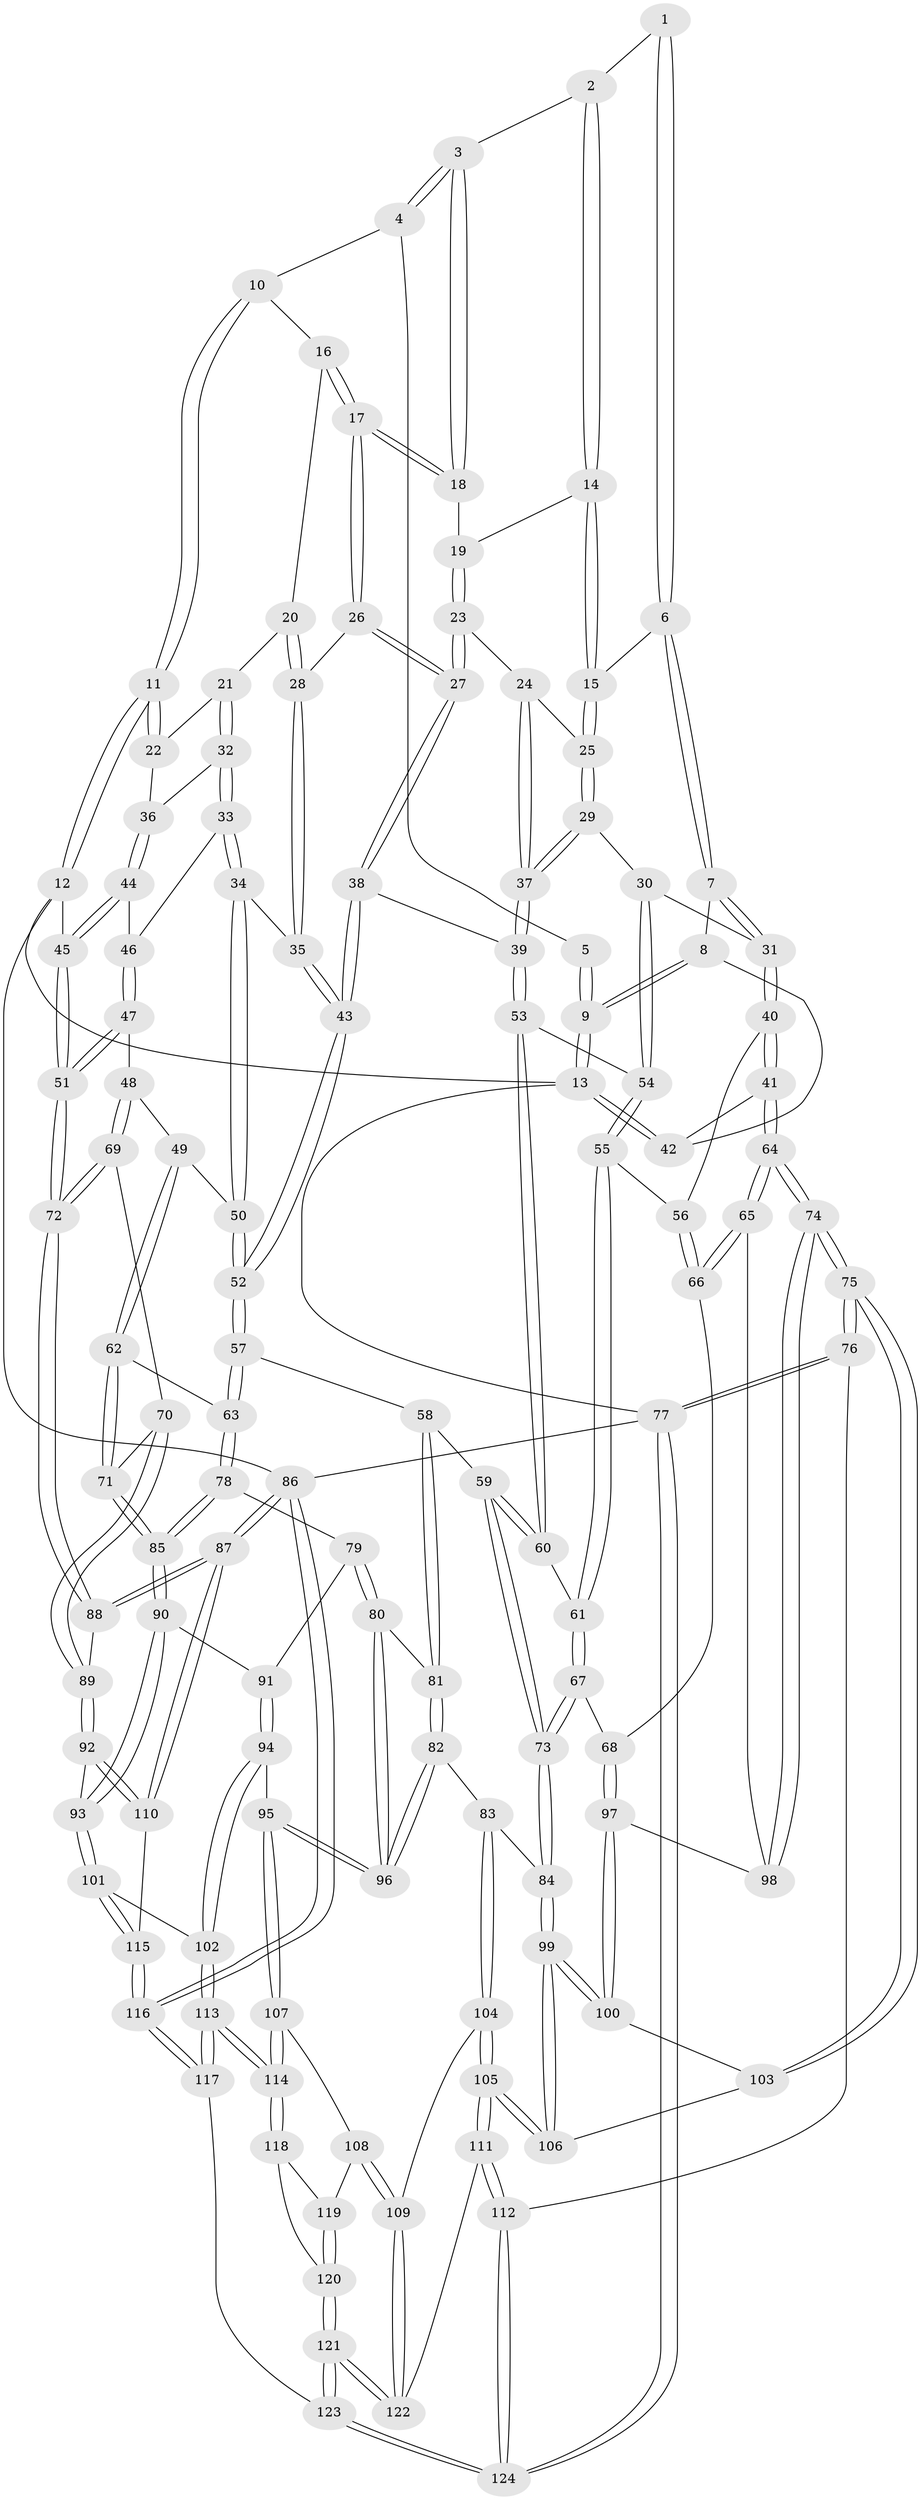 // coarse degree distribution, {3: 0.1935483870967742, 5: 0.3548387096774194, 4: 0.3387096774193548, 7: 0.03225806451612903, 6: 0.06451612903225806, 8: 0.016129032258064516}
// Generated by graph-tools (version 1.1) at 2025/04/03/04/25 22:04:26]
// undirected, 124 vertices, 307 edges
graph export_dot {
graph [start="1"]
  node [color=gray90,style=filled];
  1 [pos="+0.22227693402481183+0"];
  2 [pos="+0.37225612672691416+0.04393078658808329"];
  3 [pos="+0.515366886578854+0"];
  4 [pos="+0.5913597882135059+0"];
  5 [pos="+0.22148885800336413+0"];
  6 [pos="+0.2161361976220288+0.07525197167514514"];
  7 [pos="+0.18454953352354797+0.1326785340755185"];
  8 [pos="+0.12478150684723727+0.12458640729338484"];
  9 [pos="+0+0"];
  10 [pos="+0.6606812682406603+0"];
  11 [pos="+1+0"];
  12 [pos="+1+0"];
  13 [pos="+0+0"];
  14 [pos="+0.377595878630891+0.08061183642285333"];
  15 [pos="+0.33791322992386996+0.11282817410702954"];
  16 [pos="+0.6863347996776189+0"];
  17 [pos="+0.5852668382837224+0.1702242433868982"];
  18 [pos="+0.5041416406837519+0.035439356383160696"];
  19 [pos="+0.4481816814271251+0.10012032199128833"];
  20 [pos="+0.7510215717905833+0.07689803236111467"];
  21 [pos="+0.8676986149913821+0.11937561163459189"];
  22 [pos="+0.9572368508700562+0.06855286239365571"];
  23 [pos="+0.4484060583737467+0.10184470998694409"];
  24 [pos="+0.43409343135181117+0.1786296320000362"];
  25 [pos="+0.3481910345106599+0.16579102818708438"];
  26 [pos="+0.585758254372241+0.18205326636394273"];
  27 [pos="+0.5786395418486222+0.1916688470786012"];
  28 [pos="+0.7126903617504944+0.17028523316925906"];
  29 [pos="+0.2908025675989346+0.25985673986778374"];
  30 [pos="+0.22767499339350808+0.2818742897473661"];
  31 [pos="+0.21024305294681545+0.28015304019119835"];
  32 [pos="+0.8537127342739238+0.25523824175422805"];
  33 [pos="+0.8280841144912753+0.2852919295548749"];
  34 [pos="+0.8099096652614054+0.2928379665970727"];
  35 [pos="+0.7458334541188752+0.23495779544232287"];
  36 [pos="+0.9645978834539496+0.2400647132902095"];
  37 [pos="+0.4924424398771629+0.2936248132895644"];
  38 [pos="+0.5311440748705383+0.29497476218371677"];
  39 [pos="+0.494289915536544+0.29490005334315283"];
  40 [pos="+0.17738249707705234+0.3062931591673581"];
  41 [pos="+0+0.27498224165225627"];
  42 [pos="+0+0.26783448199076665"];
  43 [pos="+0.5495787386941409+0.31143517544369176"];
  44 [pos="+1+0.281886662768896"];
  45 [pos="+1+0.33638115736548396"];
  46 [pos="+0.8816371172145325+0.3228973674478608"];
  47 [pos="+0.947684557932637+0.3794630519999558"];
  48 [pos="+0.8654528142646107+0.4695221958548367"];
  49 [pos="+0.795478375916653+0.39036594324372614"];
  50 [pos="+0.7839276191076069+0.3426361773588492"];
  51 [pos="+1+0.394678850745225"];
  52 [pos="+0.6011395851079023+0.3809130085410954"];
  53 [pos="+0.44490939044475103+0.3598184752328418"];
  54 [pos="+0.3223094230478431+0.38799704122111056"];
  55 [pos="+0.3257112306567256+0.47160119311769877"];
  56 [pos="+0.16906867881476026+0.4216142895253778"];
  57 [pos="+0.6021712441720222+0.4319035688596336"];
  58 [pos="+0.48917186891176073+0.520811516526433"];
  59 [pos="+0.47892013134932343+0.5208722575192158"];
  60 [pos="+0.4316397966416874+0.43045219267394746"];
  61 [pos="+0.32711505854160655+0.4743269939324947"];
  62 [pos="+0.7086803059969121+0.5166921776853494"];
  63 [pos="+0.6617996701286665+0.510335223404928"];
  64 [pos="+0+0.6037002814694423"];
  65 [pos="+0+0.567870830356951"];
  66 [pos="+0.12603048135637943+0.5239188269904451"];
  67 [pos="+0.32837125604279926+0.5919898311022886"];
  68 [pos="+0.25667276372272585+0.597998949796187"];
  69 [pos="+0.8780020712830274+0.5262992369344279"];
  70 [pos="+0.8466963831011216+0.5696484864030639"];
  71 [pos="+0.7977218756543933+0.583015552705988"];
  72 [pos="+1+0.5040823797621639"];
  73 [pos="+0.3519902522539336+0.6055719143357704"];
  74 [pos="+0+0.7815873697126889"];
  75 [pos="+0+0.9031983487377623"];
  76 [pos="+0+0.9052138929348499"];
  77 [pos="+0+1"];
  78 [pos="+0.6299943862706988+0.5769749070983219"];
  79 [pos="+0.6142443323348867+0.6051880362103583"];
  80 [pos="+0.5782252833099393+0.6264330061534903"];
  81 [pos="+0.5654003828156746+0.6205384801971916"];
  82 [pos="+0.4086874828153708+0.6680448639846706"];
  83 [pos="+0.39974877798654423+0.6666636116533513"];
  84 [pos="+0.36597958929524127+0.6337394169501913"];
  85 [pos="+0.7676727738019405+0.6390311990896435"];
  86 [pos="+1+1"];
  87 [pos="+1+0.9860842117133064"];
  88 [pos="+1+0.556201781218076"];
  89 [pos="+0.9082236504430524+0.656006707618197"];
  90 [pos="+0.756773624218042+0.6621951903123104"];
  91 [pos="+0.6928603480328784+0.6565097060859547"];
  92 [pos="+0.912225063975961+0.7911389980770113"];
  93 [pos="+0.7732431930150201+0.773313306955936"];
  94 [pos="+0.5889283503303756+0.7751218127193504"];
  95 [pos="+0.5838531308202533+0.7747856190273726"];
  96 [pos="+0.5806589687773468+0.7673524604419275"];
  97 [pos="+0.20979491396682215+0.685891376174948"];
  98 [pos="+0.17343101078453096+0.6811809716925411"];
  99 [pos="+0.26970761291485773+0.7949791434662047"];
  100 [pos="+0.20962725216194844+0.6879042540767105"];
  101 [pos="+0.7235712498571013+0.8101828853111473"];
  102 [pos="+0.7225618264822617+0.8102868278021346"];
  103 [pos="+0.13842846241559317+0.7679110672207703"];
  104 [pos="+0.40064476012697275+0.688329209845116"];
  105 [pos="+0.29268703322118733+0.8688295555572831"];
  106 [pos="+0.2694398142352907+0.8038835930184088"];
  107 [pos="+0.5427245729216887+0.8272537119401683"];
  108 [pos="+0.45623076383919015+0.8644963763871056"];
  109 [pos="+0.4402956323171077+0.8663180416309314"];
  110 [pos="+0.9379092077785889+0.8115358924719623"];
  111 [pos="+0.2949172261034896+0.8792309484979631"];
  112 [pos="+0.28450323378716696+0.8898769338218785"];
  113 [pos="+0.6292882356457676+0.9748494486941832"];
  114 [pos="+0.6244749694549754+0.9705671698387175"];
  115 [pos="+0.785206160772895+0.9683083136436664"];
  116 [pos="+0.7631798055833225+1"];
  117 [pos="+0.73505513781768+1"];
  118 [pos="+0.5369595828053504+0.9622395238083538"];
  119 [pos="+0.4857064601723991+0.9070428928495711"];
  120 [pos="+0.5074371303243866+1"];
  121 [pos="+0.4494141747058923+1"];
  122 [pos="+0.4149813100215832+0.8819361586776396"];
  123 [pos="+0.4484634341294687+1"];
  124 [pos="+0.2479373753815102+1"];
  1 -- 2;
  1 -- 6;
  1 -- 6;
  2 -- 3;
  2 -- 14;
  2 -- 14;
  3 -- 4;
  3 -- 4;
  3 -- 18;
  3 -- 18;
  4 -- 5;
  4 -- 10;
  5 -- 9;
  5 -- 9;
  6 -- 7;
  6 -- 7;
  6 -- 15;
  7 -- 8;
  7 -- 31;
  7 -- 31;
  8 -- 9;
  8 -- 9;
  8 -- 42;
  9 -- 13;
  9 -- 13;
  10 -- 11;
  10 -- 11;
  10 -- 16;
  11 -- 12;
  11 -- 12;
  11 -- 22;
  11 -- 22;
  12 -- 13;
  12 -- 45;
  12 -- 86;
  13 -- 42;
  13 -- 42;
  13 -- 77;
  14 -- 15;
  14 -- 15;
  14 -- 19;
  15 -- 25;
  15 -- 25;
  16 -- 17;
  16 -- 17;
  16 -- 20;
  17 -- 18;
  17 -- 18;
  17 -- 26;
  17 -- 26;
  18 -- 19;
  19 -- 23;
  19 -- 23;
  20 -- 21;
  20 -- 28;
  20 -- 28;
  21 -- 22;
  21 -- 32;
  21 -- 32;
  22 -- 36;
  23 -- 24;
  23 -- 27;
  23 -- 27;
  24 -- 25;
  24 -- 37;
  24 -- 37;
  25 -- 29;
  25 -- 29;
  26 -- 27;
  26 -- 27;
  26 -- 28;
  27 -- 38;
  27 -- 38;
  28 -- 35;
  28 -- 35;
  29 -- 30;
  29 -- 37;
  29 -- 37;
  30 -- 31;
  30 -- 54;
  30 -- 54;
  31 -- 40;
  31 -- 40;
  32 -- 33;
  32 -- 33;
  32 -- 36;
  33 -- 34;
  33 -- 34;
  33 -- 46;
  34 -- 35;
  34 -- 50;
  34 -- 50;
  35 -- 43;
  35 -- 43;
  36 -- 44;
  36 -- 44;
  37 -- 39;
  37 -- 39;
  38 -- 39;
  38 -- 43;
  38 -- 43;
  39 -- 53;
  39 -- 53;
  40 -- 41;
  40 -- 41;
  40 -- 56;
  41 -- 42;
  41 -- 64;
  41 -- 64;
  43 -- 52;
  43 -- 52;
  44 -- 45;
  44 -- 45;
  44 -- 46;
  45 -- 51;
  45 -- 51;
  46 -- 47;
  46 -- 47;
  47 -- 48;
  47 -- 51;
  47 -- 51;
  48 -- 49;
  48 -- 69;
  48 -- 69;
  49 -- 50;
  49 -- 62;
  49 -- 62;
  50 -- 52;
  50 -- 52;
  51 -- 72;
  51 -- 72;
  52 -- 57;
  52 -- 57;
  53 -- 54;
  53 -- 60;
  53 -- 60;
  54 -- 55;
  54 -- 55;
  55 -- 56;
  55 -- 61;
  55 -- 61;
  56 -- 66;
  56 -- 66;
  57 -- 58;
  57 -- 63;
  57 -- 63;
  58 -- 59;
  58 -- 81;
  58 -- 81;
  59 -- 60;
  59 -- 60;
  59 -- 73;
  59 -- 73;
  60 -- 61;
  61 -- 67;
  61 -- 67;
  62 -- 63;
  62 -- 71;
  62 -- 71;
  63 -- 78;
  63 -- 78;
  64 -- 65;
  64 -- 65;
  64 -- 74;
  64 -- 74;
  65 -- 66;
  65 -- 66;
  65 -- 98;
  66 -- 68;
  67 -- 68;
  67 -- 73;
  67 -- 73;
  68 -- 97;
  68 -- 97;
  69 -- 70;
  69 -- 72;
  69 -- 72;
  70 -- 71;
  70 -- 89;
  70 -- 89;
  71 -- 85;
  71 -- 85;
  72 -- 88;
  72 -- 88;
  73 -- 84;
  73 -- 84;
  74 -- 75;
  74 -- 75;
  74 -- 98;
  74 -- 98;
  75 -- 76;
  75 -- 76;
  75 -- 103;
  75 -- 103;
  76 -- 77;
  76 -- 77;
  76 -- 112;
  77 -- 124;
  77 -- 124;
  77 -- 86;
  78 -- 79;
  78 -- 85;
  78 -- 85;
  79 -- 80;
  79 -- 80;
  79 -- 91;
  80 -- 81;
  80 -- 96;
  80 -- 96;
  81 -- 82;
  81 -- 82;
  82 -- 83;
  82 -- 96;
  82 -- 96;
  83 -- 84;
  83 -- 104;
  83 -- 104;
  84 -- 99;
  84 -- 99;
  85 -- 90;
  85 -- 90;
  86 -- 87;
  86 -- 87;
  86 -- 116;
  86 -- 116;
  87 -- 88;
  87 -- 88;
  87 -- 110;
  87 -- 110;
  88 -- 89;
  89 -- 92;
  89 -- 92;
  90 -- 91;
  90 -- 93;
  90 -- 93;
  91 -- 94;
  91 -- 94;
  92 -- 93;
  92 -- 110;
  92 -- 110;
  93 -- 101;
  93 -- 101;
  94 -- 95;
  94 -- 102;
  94 -- 102;
  95 -- 96;
  95 -- 96;
  95 -- 107;
  95 -- 107;
  97 -- 98;
  97 -- 100;
  97 -- 100;
  99 -- 100;
  99 -- 100;
  99 -- 106;
  99 -- 106;
  100 -- 103;
  101 -- 102;
  101 -- 115;
  101 -- 115;
  102 -- 113;
  102 -- 113;
  103 -- 106;
  104 -- 105;
  104 -- 105;
  104 -- 109;
  105 -- 106;
  105 -- 106;
  105 -- 111;
  105 -- 111;
  107 -- 108;
  107 -- 114;
  107 -- 114;
  108 -- 109;
  108 -- 109;
  108 -- 119;
  109 -- 122;
  109 -- 122;
  110 -- 115;
  111 -- 112;
  111 -- 112;
  111 -- 122;
  112 -- 124;
  112 -- 124;
  113 -- 114;
  113 -- 114;
  113 -- 117;
  113 -- 117;
  114 -- 118;
  114 -- 118;
  115 -- 116;
  115 -- 116;
  116 -- 117;
  116 -- 117;
  117 -- 123;
  118 -- 119;
  118 -- 120;
  119 -- 120;
  119 -- 120;
  120 -- 121;
  120 -- 121;
  121 -- 122;
  121 -- 122;
  121 -- 123;
  121 -- 123;
  123 -- 124;
  123 -- 124;
}
